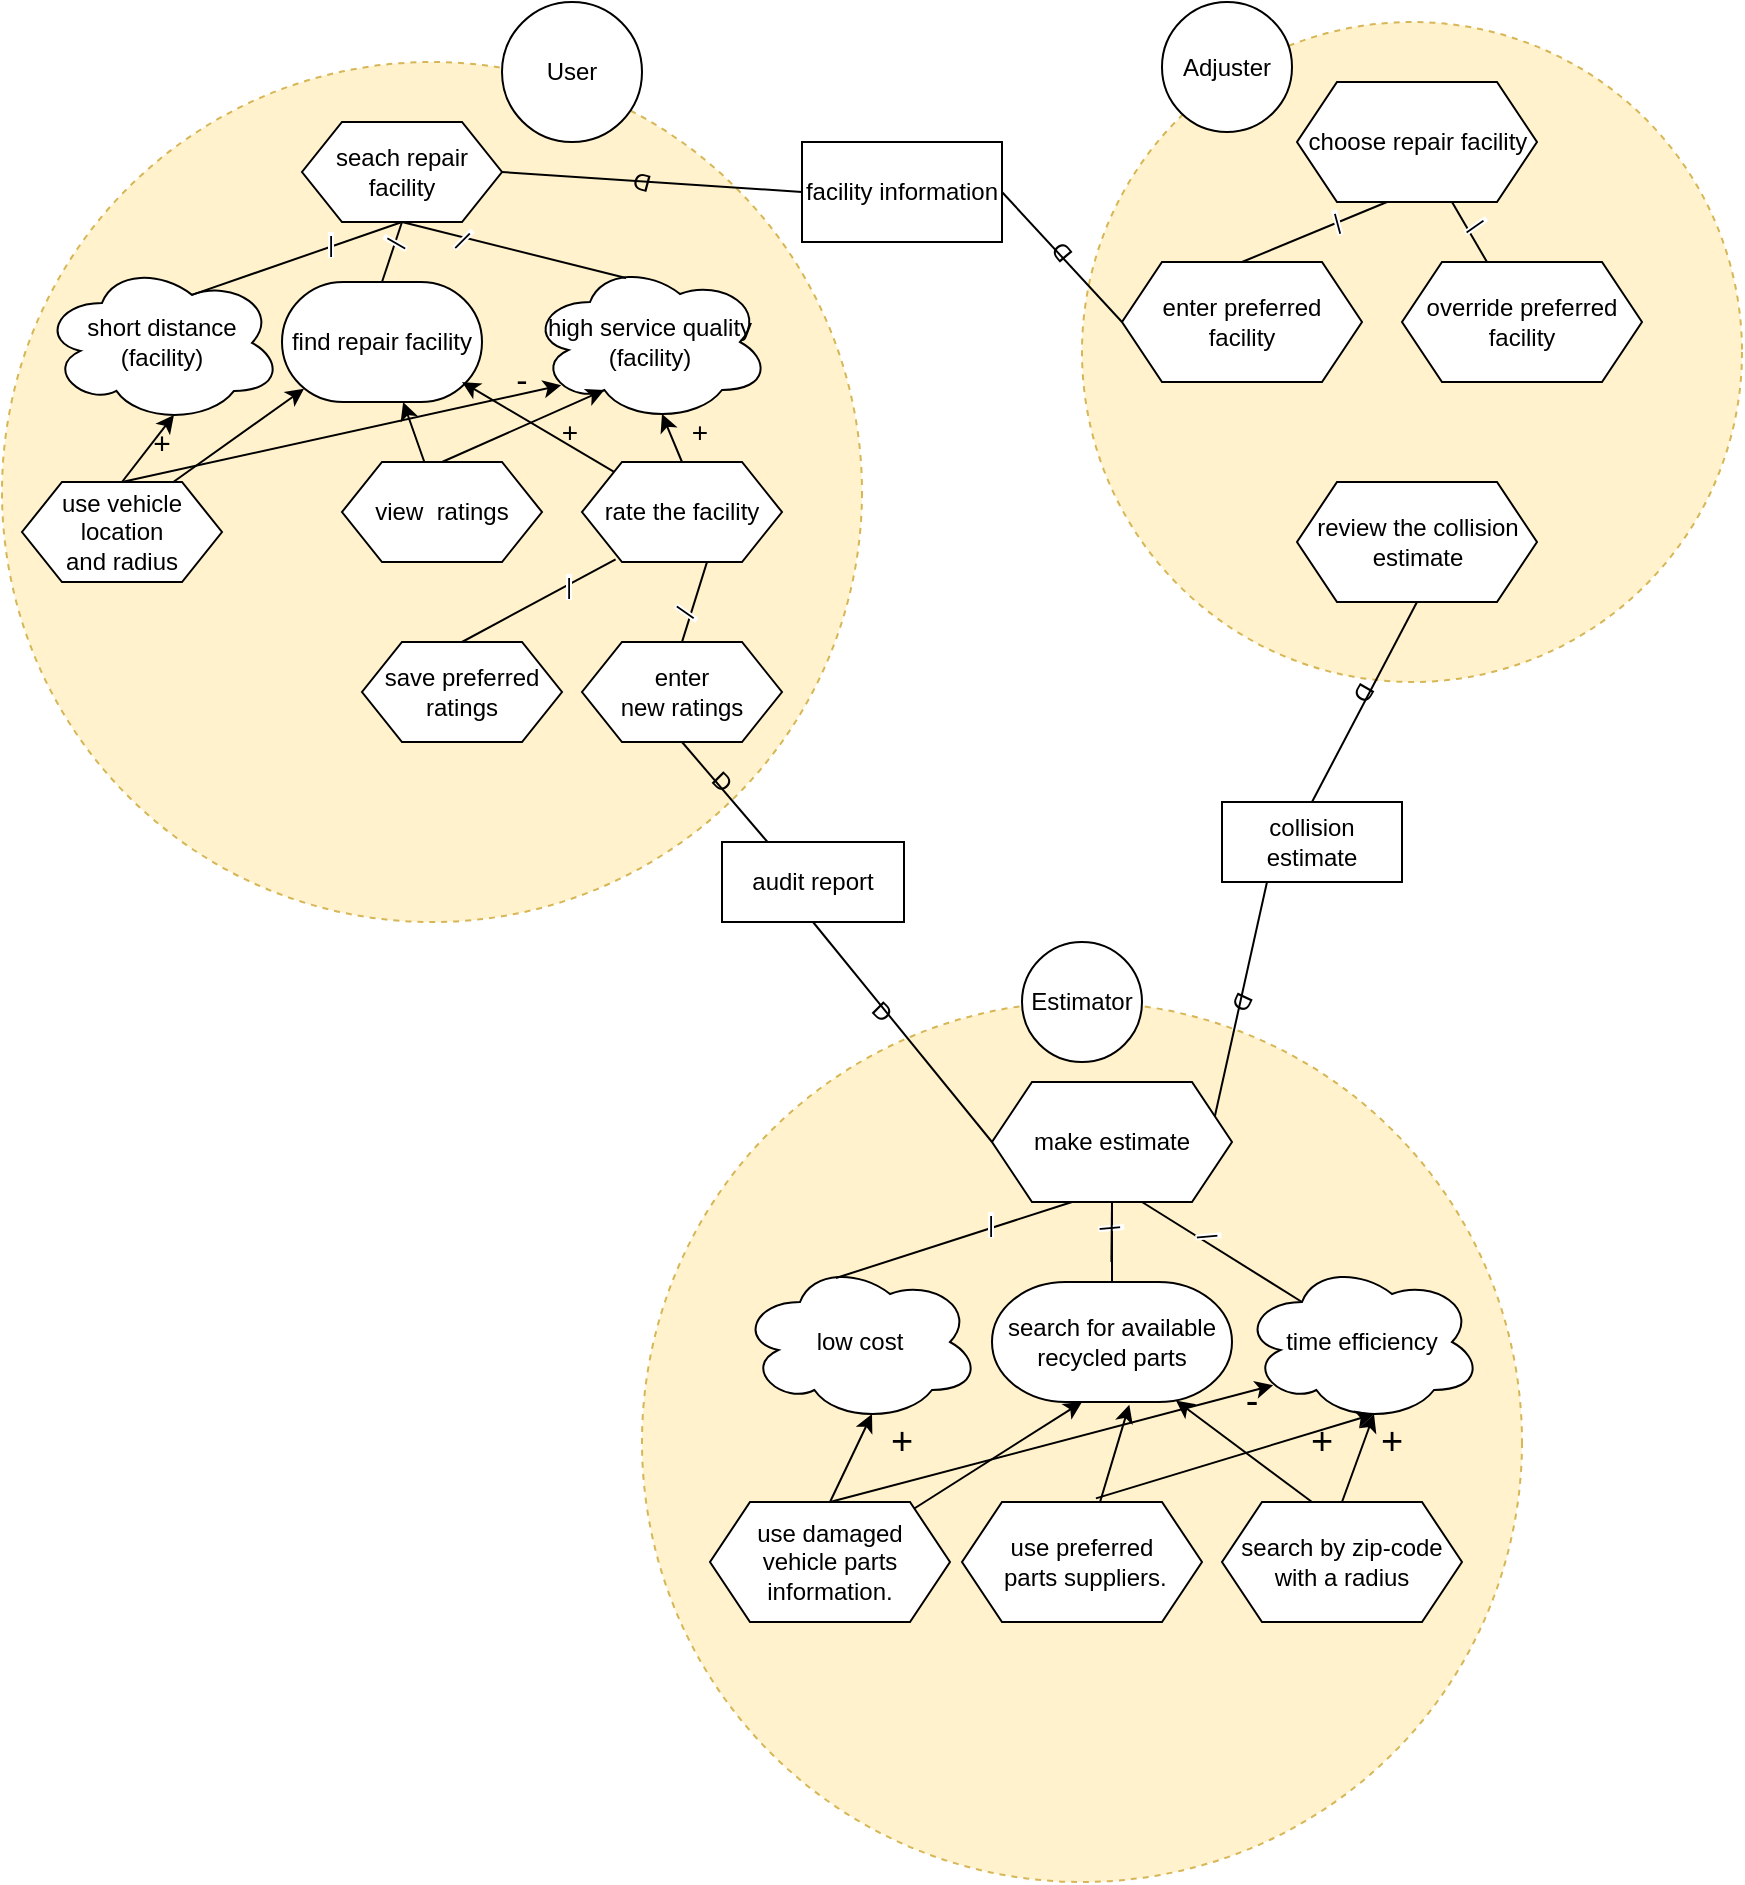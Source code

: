 <mxfile version="14.9.0" type="github">
  <diagram id="IhvzXxV9kzcYkz6aquXc" name="Page-1">
    <mxGraphModel dx="1239" dy="554" grid="1" gridSize="10" guides="1" tooltips="1" connect="1" arrows="1" fold="1" page="1" pageScale="1" pageWidth="827" pageHeight="1169" math="0" shadow="0">
      <root>
        <mxCell id="0" />
        <mxCell id="1" parent="0" />
        <mxCell id="wFUXC42sg9MpJZPcnBhS-96" value="" style="ellipse;whiteSpace=wrap;html=1;aspect=fixed;strokeWidth=1;perimeterSpacing=2;container=0;dashed=1;fillColor=#fff2cc;strokeColor=#d6b656;" vertex="1" parent="1">
          <mxGeometry x="540" y="80" width="330" height="330" as="geometry" />
        </mxCell>
        <mxCell id="wFUXC42sg9MpJZPcnBhS-76" value="" style="ellipse;whiteSpace=wrap;html=1;dashed=1;fontSize=17;strokeWidth=1;fillColor=#fff2cc;strokeColor=#d6b656;" vertex="1" parent="1">
          <mxGeometry x="320" y="570" width="440" height="440" as="geometry" />
        </mxCell>
        <mxCell id="wFUXC42sg9MpJZPcnBhS-45" value="" style="ellipse;whiteSpace=wrap;html=1;aspect=fixed;strokeWidth=1;perimeterSpacing=2;container=0;dashed=1;fillColor=#fff2cc;strokeColor=#d6b656;" vertex="1" parent="1">
          <mxGeometry y="100" width="430" height="430" as="geometry" />
        </mxCell>
        <mxCell id="wFUXC42sg9MpJZPcnBhS-20" value="D" style="text;html=1;strokeColor=none;fillColor=none;align=center;verticalAlign=middle;whiteSpace=wrap;rounded=0;rotation=45;" vertex="1" parent="1">
          <mxGeometry x="340" y="450" width="40" height="20" as="geometry" />
        </mxCell>
        <mxCell id="wFUXC42sg9MpJZPcnBhS-2" value="User" style="ellipse;whiteSpace=wrap;html=1;aspect=fixed;" vertex="1" parent="1">
          <mxGeometry x="250" y="70" width="70" height="70" as="geometry" />
        </mxCell>
        <mxCell id="wFUXC42sg9MpJZPcnBhS-4" value="Adjuster" style="ellipse;whiteSpace=wrap;html=1;aspect=fixed;" vertex="1" parent="1">
          <mxGeometry x="580" y="70" width="65" height="65" as="geometry" />
        </mxCell>
        <mxCell id="wFUXC42sg9MpJZPcnBhS-5" value="Estimator" style="ellipse;whiteSpace=wrap;html=1;aspect=fixed;" vertex="1" parent="1">
          <mxGeometry x="510" y="540" width="60" height="60" as="geometry" />
        </mxCell>
        <mxCell id="wFUXC42sg9MpJZPcnBhS-7" value="find repair facility" style="strokeWidth=1;html=1;shape=mxgraph.flowchart.terminator;whiteSpace=wrap;" vertex="1" parent="1">
          <mxGeometry x="140" y="210" width="100" height="60" as="geometry" />
        </mxCell>
        <mxCell id="wFUXC42sg9MpJZPcnBhS-9" value="short distance&lt;br&gt;(facility)" style="ellipse;shape=cloud;whiteSpace=wrap;html=1;strokeWidth=1;" vertex="1" parent="1">
          <mxGeometry x="20" y="200.45" width="120" height="80" as="geometry" />
        </mxCell>
        <mxCell id="wFUXC42sg9MpJZPcnBhS-10" value="&lt;span&gt;seach repair facility&lt;/span&gt;" style="shape=hexagon;perimeter=hexagonPerimeter2;whiteSpace=wrap;html=1;fixedSize=1;strokeWidth=1;" vertex="1" parent="1">
          <mxGeometry x="150" y="130" width="100" height="50" as="geometry" />
        </mxCell>
        <mxCell id="wFUXC42sg9MpJZPcnBhS-11" value="high service quality&lt;br&gt;(facility)" style="ellipse;shape=cloud;whiteSpace=wrap;html=1;strokeWidth=1;" vertex="1" parent="1">
          <mxGeometry x="264" y="200" width="120" height="80" as="geometry" />
        </mxCell>
        <mxCell id="wFUXC42sg9MpJZPcnBhS-12" value="view&amp;nbsp; ratings" style="shape=hexagon;perimeter=hexagonPerimeter2;whiteSpace=wrap;html=1;fixedSize=1;strokeWidth=1;" vertex="1" parent="1">
          <mxGeometry x="170" y="300" width="100" height="50" as="geometry" />
        </mxCell>
        <mxCell id="wFUXC42sg9MpJZPcnBhS-13" value="audit report" style="rounded=0;whiteSpace=wrap;html=1;strokeWidth=1;" vertex="1" parent="1">
          <mxGeometry x="360" y="490" width="91" height="40" as="geometry" />
        </mxCell>
        <mxCell id="wFUXC42sg9MpJZPcnBhS-14" value="collision estimate" style="rounded=0;whiteSpace=wrap;html=1;strokeWidth=1;" vertex="1" parent="1">
          <mxGeometry x="610" y="470" width="90" height="40" as="geometry" />
        </mxCell>
        <mxCell id="wFUXC42sg9MpJZPcnBhS-16" value="save preferred&lt;br&gt;ratings" style="shape=hexagon;perimeter=hexagonPerimeter2;whiteSpace=wrap;html=1;fixedSize=1;strokeWidth=1;" vertex="1" parent="1">
          <mxGeometry x="180" y="390" width="100" height="50" as="geometry" />
        </mxCell>
        <mxCell id="wFUXC42sg9MpJZPcnBhS-18" value="&lt;span style=&quot;text-align: left&quot;&gt;enter&lt;br&gt;new ratings&lt;/span&gt;" style="shape=hexagon;perimeter=hexagonPerimeter2;whiteSpace=wrap;html=1;fixedSize=1;strokeWidth=1;" vertex="1" parent="1">
          <mxGeometry x="290" y="390" width="100" height="50" as="geometry" />
        </mxCell>
        <mxCell id="wFUXC42sg9MpJZPcnBhS-19" value="" style="endArrow=none;html=1;entryX=0.25;entryY=0;entryDx=0;entryDy=0;exitX=0.5;exitY=1;exitDx=0;exitDy=0;" edge="1" parent="1" source="wFUXC42sg9MpJZPcnBhS-18" target="wFUXC42sg9MpJZPcnBhS-13">
          <mxGeometry width="50" height="50" relative="1" as="geometry">
            <mxPoint x="210" y="530" as="sourcePoint" />
            <mxPoint x="260" y="480" as="targetPoint" />
          </mxGeometry>
        </mxCell>
        <mxCell id="wFUXC42sg9MpJZPcnBhS-33" value="search for available recycled parts" style="strokeWidth=1;html=1;shape=mxgraph.flowchart.terminator;whiteSpace=wrap;" vertex="1" parent="1">
          <mxGeometry x="495" y="710" width="120" height="60" as="geometry" />
        </mxCell>
        <mxCell id="wFUXC42sg9MpJZPcnBhS-34" value="make estimate" style="shape=hexagon;perimeter=hexagonPerimeter2;whiteSpace=wrap;html=1;fixedSize=1;strokeWidth=1;" vertex="1" parent="1">
          <mxGeometry x="495" y="610" width="120" height="60" as="geometry" />
        </mxCell>
        <mxCell id="wFUXC42sg9MpJZPcnBhS-35" value="choose repair facility" style="shape=hexagon;perimeter=hexagonPerimeter2;whiteSpace=wrap;html=1;fixedSize=1;strokeWidth=1;" vertex="1" parent="1">
          <mxGeometry x="647.5" y="110" width="120" height="60" as="geometry" />
        </mxCell>
        <mxCell id="wFUXC42sg9MpJZPcnBhS-38" value="enter&amp;nbsp;preferred &lt;br&gt;facility" style="shape=hexagon;perimeter=hexagonPerimeter2;whiteSpace=wrap;html=1;fixedSize=1;strokeWidth=1;" vertex="1" parent="1">
          <mxGeometry x="560" y="200" width="120" height="60" as="geometry" />
        </mxCell>
        <mxCell id="wFUXC42sg9MpJZPcnBhS-39" value="override preferred facility" style="shape=hexagon;perimeter=hexagonPerimeter2;whiteSpace=wrap;html=1;fixedSize=1;strokeWidth=1;" vertex="1" parent="1">
          <mxGeometry x="700" y="200" width="120" height="60" as="geometry" />
        </mxCell>
        <mxCell id="wFUXC42sg9MpJZPcnBhS-41" value="facility information" style="rounded=0;whiteSpace=wrap;html=1;strokeWidth=1;" vertex="1" parent="1">
          <mxGeometry x="400" y="140" width="100" height="50" as="geometry" />
        </mxCell>
        <mxCell id="wFUXC42sg9MpJZPcnBhS-42" value="" style="endArrow=none;html=1;exitX=1;exitY=0.5;exitDx=0;exitDy=0;entryX=0;entryY=0.5;entryDx=0;entryDy=0;" edge="1" parent="1" source="wFUXC42sg9MpJZPcnBhS-10" target="wFUXC42sg9MpJZPcnBhS-41">
          <mxGeometry width="50" height="50" relative="1" as="geometry">
            <mxPoint x="490" y="330" as="sourcePoint" />
            <mxPoint x="540" y="280" as="targetPoint" />
          </mxGeometry>
        </mxCell>
        <mxCell id="wFUXC42sg9MpJZPcnBhS-43" value="" style="endArrow=none;html=1;exitX=1;exitY=0.5;exitDx=0;exitDy=0;entryX=0;entryY=0.5;entryDx=0;entryDy=0;" edge="1" parent="1" source="wFUXC42sg9MpJZPcnBhS-41" target="wFUXC42sg9MpJZPcnBhS-38">
          <mxGeometry width="50" height="50" relative="1" as="geometry">
            <mxPoint x="470" y="270" as="sourcePoint" />
            <mxPoint x="604.0" y="300" as="targetPoint" />
          </mxGeometry>
        </mxCell>
        <mxCell id="wFUXC42sg9MpJZPcnBhS-44" value="low cost" style="ellipse;shape=cloud;whiteSpace=wrap;html=1;strokeWidth=1;" vertex="1" parent="1">
          <mxGeometry x="369" y="700" width="120" height="80" as="geometry" />
        </mxCell>
        <mxCell id="wFUXC42sg9MpJZPcnBhS-47" value="" style="endArrow=none;html=1;exitX=0.5;exitY=0;exitDx=0;exitDy=0;exitPerimeter=0;entryX=0.5;entryY=1;entryDx=0;entryDy=0;" edge="1" parent="1" source="wFUXC42sg9MpJZPcnBhS-7" target="wFUXC42sg9MpJZPcnBhS-10">
          <mxGeometry width="50" height="50" relative="1" as="geometry">
            <mxPoint x="440" y="340" as="sourcePoint" />
            <mxPoint x="490" y="270" as="targetPoint" />
          </mxGeometry>
        </mxCell>
        <mxCell id="wFUXC42sg9MpJZPcnBhS-48" value="" style="endArrow=none;html=1;exitX=0.4;exitY=0.1;exitDx=0;exitDy=0;exitPerimeter=0;entryX=0.5;entryY=1;entryDx=0;entryDy=0;" edge="1" parent="1" source="wFUXC42sg9MpJZPcnBhS-11" target="wFUXC42sg9MpJZPcnBhS-10">
          <mxGeometry width="50" height="50" relative="1" as="geometry">
            <mxPoint x="200" y="220.0" as="sourcePoint" />
            <mxPoint x="210" y="190.0" as="targetPoint" />
          </mxGeometry>
        </mxCell>
        <mxCell id="wFUXC42sg9MpJZPcnBhS-49" value="" style="endArrow=none;html=1;exitX=0.625;exitY=0.2;exitDx=0;exitDy=0;exitPerimeter=0;" edge="1" parent="1" source="wFUXC42sg9MpJZPcnBhS-9">
          <mxGeometry width="50" height="50" relative="1" as="geometry">
            <mxPoint x="322.0" y="218" as="sourcePoint" />
            <mxPoint x="200" y="180" as="targetPoint" />
          </mxGeometry>
        </mxCell>
        <mxCell id="wFUXC42sg9MpJZPcnBhS-50" value="|" style="edgeLabel;html=1;align=center;verticalAlign=middle;resizable=0;points=[];" vertex="1" connectable="0" parent="wFUXC42sg9MpJZPcnBhS-49">
          <mxGeometry x="0.144" relative="1" as="geometry">
            <mxPoint x="9" y="-5" as="offset" />
          </mxGeometry>
        </mxCell>
        <mxCell id="wFUXC42sg9MpJZPcnBhS-53" value="|" style="edgeLabel;html=1;align=center;verticalAlign=middle;resizable=0;points=[];rotation=-60;" vertex="1" connectable="0" parent="1">
          <mxGeometry x="169.999" y="204.996" as="geometry">
            <mxPoint x="24.749" y="14.849" as="offset" />
          </mxGeometry>
        </mxCell>
        <mxCell id="wFUXC42sg9MpJZPcnBhS-54" value="|" style="edgeLabel;html=1;align=center;verticalAlign=middle;resizable=0;points=[];rotation=45;" vertex="1" connectable="0" parent="1">
          <mxGeometry x="169.658" y="200.446" as="geometry">
            <mxPoint x="33.941" y="-52.326" as="offset" />
          </mxGeometry>
        </mxCell>
        <mxCell id="wFUXC42sg9MpJZPcnBhS-55" value="" style="endArrow=classic;html=1;exitX=0.5;exitY=0;exitDx=0;exitDy=0;entryX=0.31;entryY=0.8;entryDx=0;entryDy=0;entryPerimeter=0;" edge="1" parent="1" source="wFUXC42sg9MpJZPcnBhS-12" target="wFUXC42sg9MpJZPcnBhS-11">
          <mxGeometry width="50" height="50" relative="1" as="geometry">
            <mxPoint x="120" y="280" as="sourcePoint" />
            <mxPoint x="170" y="230" as="targetPoint" />
          </mxGeometry>
        </mxCell>
        <mxCell id="wFUXC42sg9MpJZPcnBhS-56" value="&lt;div&gt;use vehicle location&lt;/div&gt;&lt;div&gt;and radius&lt;/div&gt;" style="shape=hexagon;perimeter=hexagonPerimeter2;whiteSpace=wrap;html=1;fixedSize=1;strokeWidth=1;" vertex="1" parent="1">
          <mxGeometry x="10" y="310" width="100" height="50" as="geometry" />
        </mxCell>
        <mxCell id="wFUXC42sg9MpJZPcnBhS-57" value="" style="endArrow=classic;html=1;exitX=0.5;exitY=0;exitDx=0;exitDy=0;entryX=0.55;entryY=0.95;entryDx=0;entryDy=0;entryPerimeter=0;" edge="1" parent="1" source="wFUXC42sg9MpJZPcnBhS-56" target="wFUXC42sg9MpJZPcnBhS-9">
          <mxGeometry width="50" height="50" relative="1" as="geometry">
            <mxPoint x="250.0" y="345" as="sourcePoint" />
            <mxPoint x="311" y="280" as="targetPoint" />
          </mxGeometry>
        </mxCell>
        <mxCell id="wFUXC42sg9MpJZPcnBhS-58" value="" style="endArrow=none;html=1;exitX=0.5;exitY=0;exitDx=0;exitDy=0;entryX=0.168;entryY=0.973;entryDx=0;entryDy=0;entryPerimeter=0;" edge="1" parent="1" source="wFUXC42sg9MpJZPcnBhS-16" target="wFUXC42sg9MpJZPcnBhS-65">
          <mxGeometry width="50" height="50" relative="1" as="geometry">
            <mxPoint x="112.5" y="376.0" as="sourcePoint" />
            <mxPoint x="350" y="350" as="targetPoint" />
          </mxGeometry>
        </mxCell>
        <mxCell id="wFUXC42sg9MpJZPcnBhS-59" value="|" style="edgeLabel;html=1;align=center;verticalAlign=middle;resizable=0;points=[];" vertex="1" connectable="0" parent="wFUXC42sg9MpJZPcnBhS-58">
          <mxGeometry x="0.144" relative="1" as="geometry">
            <mxPoint x="9" y="-5" as="offset" />
          </mxGeometry>
        </mxCell>
        <mxCell id="wFUXC42sg9MpJZPcnBhS-60" value="" style="endArrow=none;html=1;exitX=0.5;exitY=0;exitDx=0;exitDy=0;entryX=0.625;entryY=1;entryDx=0;entryDy=0;" edge="1" parent="1" source="wFUXC42sg9MpJZPcnBhS-18" target="wFUXC42sg9MpJZPcnBhS-65">
          <mxGeometry width="50" height="50" relative="1" as="geometry">
            <mxPoint x="129.66" y="400" as="sourcePoint" />
            <mxPoint x="208.2" y="372.55" as="targetPoint" />
          </mxGeometry>
        </mxCell>
        <mxCell id="wFUXC42sg9MpJZPcnBhS-61" value="|" style="edgeLabel;html=1;align=center;verticalAlign=middle;resizable=0;points=[];rotation=125;" vertex="1" connectable="0" parent="wFUXC42sg9MpJZPcnBhS-60">
          <mxGeometry x="0.144" relative="1" as="geometry">
            <mxPoint x="-4" y="8" as="offset" />
          </mxGeometry>
        </mxCell>
        <mxCell id="wFUXC42sg9MpJZPcnBhS-65" value="&lt;span style=&quot;text-align: left&quot;&gt;rate the facility&lt;/span&gt;" style="shape=hexagon;perimeter=hexagonPerimeter2;whiteSpace=wrap;html=1;fixedSize=1;strokeWidth=1;" vertex="1" parent="1">
          <mxGeometry x="290" y="300" width="100" height="50" as="geometry" />
        </mxCell>
        <mxCell id="wFUXC42sg9MpJZPcnBhS-68" value="" style="endArrow=classic;html=1;exitX=0.5;exitY=0;exitDx=0;exitDy=0;entryX=0.55;entryY=0.95;entryDx=0;entryDy=0;entryPerimeter=0;" edge="1" parent="1" source="wFUXC42sg9MpJZPcnBhS-65" target="wFUXC42sg9MpJZPcnBhS-11">
          <mxGeometry width="50" height="50" relative="1" as="geometry">
            <mxPoint x="230.0" y="310" as="sourcePoint" />
            <mxPoint x="311.2" y="274.0" as="targetPoint" />
          </mxGeometry>
        </mxCell>
        <mxCell id="wFUXC42sg9MpJZPcnBhS-69" value="+" style="text;html=1;strokeColor=none;fillColor=none;align=center;verticalAlign=middle;whiteSpace=wrap;rounded=0;dashed=1;fontSize=14;" vertex="1" parent="1">
          <mxGeometry x="264" y="275" width="40" height="20" as="geometry" />
        </mxCell>
        <mxCell id="wFUXC42sg9MpJZPcnBhS-70" value="+" style="text;html=1;strokeColor=none;fillColor=none;align=center;verticalAlign=middle;whiteSpace=wrap;rounded=0;dashed=1;fontSize=15;" vertex="1" parent="1">
          <mxGeometry x="60" y="280" width="40" height="20" as="geometry" />
        </mxCell>
        <mxCell id="wFUXC42sg9MpJZPcnBhS-72" value="+" style="text;html=1;strokeColor=none;fillColor=none;align=center;verticalAlign=middle;whiteSpace=wrap;rounded=0;dashed=1;fontSize=14;" vertex="1" parent="1">
          <mxGeometry x="329" y="275" width="40" height="20" as="geometry" />
        </mxCell>
        <mxCell id="wFUXC42sg9MpJZPcnBhS-73" value="" style="endArrow=classic;html=1;exitX=0.5;exitY=0;exitDx=0;exitDy=0;entryX=0.13;entryY=0.77;entryDx=0;entryDy=0;entryPerimeter=0;" edge="1" parent="1" source="wFUXC42sg9MpJZPcnBhS-56" target="wFUXC42sg9MpJZPcnBhS-11">
          <mxGeometry width="50" height="50" relative="1" as="geometry">
            <mxPoint x="70" y="320" as="sourcePoint" />
            <mxPoint x="86" y="286" as="targetPoint" />
          </mxGeometry>
        </mxCell>
        <mxCell id="wFUXC42sg9MpJZPcnBhS-74" value="-" style="text;html=1;strokeColor=none;fillColor=none;align=center;verticalAlign=middle;whiteSpace=wrap;rounded=0;dashed=1;fontSize=17;" vertex="1" parent="1">
          <mxGeometry x="240" y="250" width="40" height="20" as="geometry" />
        </mxCell>
        <mxCell id="wFUXC42sg9MpJZPcnBhS-77" value="time efficiency" style="ellipse;shape=cloud;whiteSpace=wrap;html=1;strokeWidth=1;" vertex="1" parent="1">
          <mxGeometry x="620" y="700" width="120" height="80" as="geometry" />
        </mxCell>
        <mxCell id="wFUXC42sg9MpJZPcnBhS-78" value="search by zip-code with a radius" style="shape=hexagon;perimeter=hexagonPerimeter2;whiteSpace=wrap;html=1;fixedSize=1;strokeWidth=1;" vertex="1" parent="1">
          <mxGeometry x="610" y="820" width="120" height="60" as="geometry" />
        </mxCell>
        <mxCell id="wFUXC42sg9MpJZPcnBhS-79" value="" style="endArrow=none;html=1;entryX=0;entryY=0.5;entryDx=0;entryDy=0;exitX=0.5;exitY=1;exitDx=0;exitDy=0;" edge="1" parent="1" source="wFUXC42sg9MpJZPcnBhS-13" target="wFUXC42sg9MpJZPcnBhS-34">
          <mxGeometry width="50" height="50" relative="1" as="geometry">
            <mxPoint x="420" y="560" as="sourcePoint" />
            <mxPoint x="379" y="500" as="targetPoint" />
          </mxGeometry>
        </mxCell>
        <mxCell id="wFUXC42sg9MpJZPcnBhS-80" value="D" style="text;html=1;strokeColor=none;fillColor=none;align=center;verticalAlign=middle;whiteSpace=wrap;rounded=0;rotation=45;" vertex="1" parent="1">
          <mxGeometry x="420" y="565" width="40" height="20" as="geometry" />
        </mxCell>
        <mxCell id="wFUXC42sg9MpJZPcnBhS-85" value="" style="endArrow=none;html=1;exitX=0.4;exitY=0.1;exitDx=0;exitDy=0;exitPerimeter=0;" edge="1" parent="1" source="wFUXC42sg9MpJZPcnBhS-44">
          <mxGeometry width="50" height="50" relative="1" as="geometry">
            <mxPoint x="420" y="710" as="sourcePoint" />
            <mxPoint x="535" y="670" as="targetPoint" />
          </mxGeometry>
        </mxCell>
        <mxCell id="wFUXC42sg9MpJZPcnBhS-86" value="|" style="edgeLabel;html=1;align=center;verticalAlign=middle;resizable=0;points=[];" vertex="1" connectable="0" parent="wFUXC42sg9MpJZPcnBhS-85">
          <mxGeometry x="0.144" relative="1" as="geometry">
            <mxPoint x="9" y="-5" as="offset" />
          </mxGeometry>
        </mxCell>
        <mxCell id="wFUXC42sg9MpJZPcnBhS-88" value="" style="endArrow=none;html=1;exitX=0.5;exitY=0;exitDx=0;exitDy=0;" edge="1" parent="1" source="wFUXC42sg9MpJZPcnBhS-33" target="wFUXC42sg9MpJZPcnBhS-34">
          <mxGeometry width="50" height="50" relative="1" as="geometry">
            <mxPoint x="427" y="718" as="sourcePoint" />
            <mxPoint x="545" y="680" as="targetPoint" />
          </mxGeometry>
        </mxCell>
        <mxCell id="wFUXC42sg9MpJZPcnBhS-89" value="|" style="edgeLabel;html=1;align=center;verticalAlign=middle;resizable=0;points=[];rotation=85;" vertex="1" connectable="0" parent="wFUXC42sg9MpJZPcnBhS-88">
          <mxGeometry x="0.144" relative="1" as="geometry">
            <mxPoint y="-5" as="offset" />
          </mxGeometry>
        </mxCell>
        <mxCell id="wFUXC42sg9MpJZPcnBhS-90" value="" style="endArrow=none;html=1;exitX=0.5;exitY=0;exitDx=0;exitDy=0;" edge="1" parent="1">
          <mxGeometry width="50" height="50" relative="1" as="geometry">
            <mxPoint x="554.71" y="700" as="sourcePoint" />
            <mxPoint x="555" y="670" as="targetPoint" />
          </mxGeometry>
        </mxCell>
        <mxCell id="wFUXC42sg9MpJZPcnBhS-92" value="" style="endArrow=none;html=1;exitX=0.25;exitY=0.25;exitDx=0;exitDy=0;exitPerimeter=0;entryX=0.625;entryY=1;entryDx=0;entryDy=0;" edge="1" parent="1" source="wFUXC42sg9MpJZPcnBhS-77" target="wFUXC42sg9MpJZPcnBhS-34">
          <mxGeometry width="50" height="50" relative="1" as="geometry">
            <mxPoint x="565" y="720" as="sourcePoint" />
            <mxPoint x="565" y="680" as="targetPoint" />
          </mxGeometry>
        </mxCell>
        <mxCell id="wFUXC42sg9MpJZPcnBhS-93" value="|" style="edgeLabel;html=1;align=center;verticalAlign=middle;resizable=0;points=[];rotation=85;" vertex="1" connectable="0" parent="wFUXC42sg9MpJZPcnBhS-92">
          <mxGeometry x="0.144" relative="1" as="geometry">
            <mxPoint y="-5" as="offset" />
          </mxGeometry>
        </mxCell>
        <mxCell id="wFUXC42sg9MpJZPcnBhS-94" value="&lt;div&gt;use&amp;nbsp;&lt;span&gt;preferred&lt;/span&gt;&lt;/div&gt;&lt;div&gt;&lt;span&gt;&amp;nbsp;parts suppliers.&lt;/span&gt;&lt;/div&gt;" style="shape=hexagon;perimeter=hexagonPerimeter2;whiteSpace=wrap;html=1;fixedSize=1;strokeWidth=1;" vertex="1" parent="1">
          <mxGeometry x="480" y="820" width="120" height="60" as="geometry" />
        </mxCell>
        <mxCell id="wFUXC42sg9MpJZPcnBhS-95" value="&lt;div&gt;use damaged&lt;/div&gt;&lt;div&gt;vehicle parts information.&lt;/div&gt;" style="shape=hexagon;perimeter=hexagonPerimeter2;whiteSpace=wrap;html=1;fixedSize=1;strokeWidth=1;" vertex="1" parent="1">
          <mxGeometry x="354" y="820" width="120" height="60" as="geometry" />
        </mxCell>
        <mxCell id="wFUXC42sg9MpJZPcnBhS-97" value="" style="endArrow=none;html=1;entryX=1;entryY=0.25;entryDx=0;entryDy=0;exitX=0.25;exitY=1;exitDx=0;exitDy=0;" edge="1" parent="1" source="wFUXC42sg9MpJZPcnBhS-14" target="wFUXC42sg9MpJZPcnBhS-34">
          <mxGeometry width="50" height="50" relative="1" as="geometry">
            <mxPoint x="415.5" y="540" as="sourcePoint" />
            <mxPoint x="505" y="650" as="targetPoint" />
          </mxGeometry>
        </mxCell>
        <mxCell id="wFUXC42sg9MpJZPcnBhS-98" value="review the collision estimate" style="shape=hexagon;perimeter=hexagonPerimeter2;whiteSpace=wrap;html=1;fixedSize=1;strokeWidth=1;" vertex="1" parent="1">
          <mxGeometry x="647.5" y="310" width="120" height="60" as="geometry" />
        </mxCell>
        <mxCell id="wFUXC42sg9MpJZPcnBhS-99" value="D" style="text;html=1;strokeColor=none;fillColor=none;align=center;verticalAlign=middle;whiteSpace=wrap;rounded=0;rotation=-165;" vertex="1" parent="1">
          <mxGeometry x="300" y="150" width="40" height="20" as="geometry" />
        </mxCell>
        <mxCell id="wFUXC42sg9MpJZPcnBhS-100" value="D" style="text;html=1;strokeColor=none;fillColor=none;align=center;verticalAlign=middle;whiteSpace=wrap;rounded=0;rotation=-130;" vertex="1" parent="1">
          <mxGeometry x="510" y="185" width="40" height="20" as="geometry" />
        </mxCell>
        <mxCell id="wFUXC42sg9MpJZPcnBhS-101" value="" style="endArrow=none;html=1;exitX=0.5;exitY=0;exitDx=0;exitDy=0;entryX=0.375;entryY=1;entryDx=0;entryDy=0;" edge="1" parent="1" source="wFUXC42sg9MpJZPcnBhS-38" target="wFUXC42sg9MpJZPcnBhS-35">
          <mxGeometry width="50" height="50" relative="1" as="geometry">
            <mxPoint x="322" y="218" as="sourcePoint" />
            <mxPoint x="210" y="190" as="targetPoint" />
          </mxGeometry>
        </mxCell>
        <mxCell id="wFUXC42sg9MpJZPcnBhS-102" value="" style="endArrow=none;html=1;" edge="1" parent="1" source="wFUXC42sg9MpJZPcnBhS-39" target="wFUXC42sg9MpJZPcnBhS-35">
          <mxGeometry width="50" height="50" relative="1" as="geometry">
            <mxPoint x="660" y="200" as="sourcePoint" />
            <mxPoint x="775" y="164" as="targetPoint" />
          </mxGeometry>
        </mxCell>
        <mxCell id="wFUXC42sg9MpJZPcnBhS-103" value="|" style="edgeLabel;html=1;align=center;verticalAlign=middle;resizable=0;points=[];rotation=-15;" vertex="1" connectable="0" parent="wFUXC42sg9MpJZPcnBhS-102">
          <mxGeometry x="0.144" relative="1" as="geometry">
            <mxPoint x="-66" y="-3" as="offset" />
          </mxGeometry>
        </mxCell>
        <mxCell id="wFUXC42sg9MpJZPcnBhS-106" value="|" style="edgeLabel;html=1;align=center;verticalAlign=middle;resizable=0;points=[];rotation=55;" vertex="1" connectable="0" parent="1">
          <mxGeometry x="739.874" y="189.919" as="geometry">
            <mxPoint x="-9.093" y="-2.705" as="offset" />
          </mxGeometry>
        </mxCell>
        <mxCell id="wFUXC42sg9MpJZPcnBhS-107" value="D" style="text;html=1;strokeColor=none;fillColor=none;align=center;verticalAlign=middle;whiteSpace=wrap;rounded=0;rotation=115;" vertex="1" parent="1">
          <mxGeometry x="600" y="560" width="40" height="20" as="geometry" />
        </mxCell>
        <mxCell id="wFUXC42sg9MpJZPcnBhS-108" value="" style="endArrow=none;html=1;entryX=0.5;entryY=0;entryDx=0;entryDy=0;exitX=0.5;exitY=1;exitDx=0;exitDy=0;" edge="1" parent="1" source="wFUXC42sg9MpJZPcnBhS-98" target="wFUXC42sg9MpJZPcnBhS-14">
          <mxGeometry width="50" height="50" relative="1" as="geometry">
            <mxPoint x="350" y="450.0" as="sourcePoint" />
            <mxPoint x="392.75" y="500" as="targetPoint" />
          </mxGeometry>
        </mxCell>
        <mxCell id="wFUXC42sg9MpJZPcnBhS-109" value="D" style="text;html=1;strokeColor=none;fillColor=none;align=center;verticalAlign=middle;whiteSpace=wrap;rounded=0;rotation=-240;" vertex="1" parent="1">
          <mxGeometry x="647.5" y="405" width="67" height="20" as="geometry" />
        </mxCell>
        <mxCell id="wFUXC42sg9MpJZPcnBhS-117" value="" style="endArrow=classic;html=1;fontSize=17;entryX=0.767;entryY=0.989;entryDx=0;entryDy=0;entryPerimeter=0;exitX=0.375;exitY=0;exitDx=0;exitDy=0;" edge="1" parent="1" source="wFUXC42sg9MpJZPcnBhS-78" target="wFUXC42sg9MpJZPcnBhS-33">
          <mxGeometry width="50" height="50" relative="1" as="geometry">
            <mxPoint x="660" y="830" as="sourcePoint" />
            <mxPoint x="750" y="800" as="targetPoint" />
          </mxGeometry>
        </mxCell>
        <mxCell id="wFUXC42sg9MpJZPcnBhS-118" value="" style="endArrow=classic;html=1;fontSize=17;entryX=0.572;entryY=1.022;entryDx=0;entryDy=0;entryPerimeter=0;" edge="1" parent="1" source="wFUXC42sg9MpJZPcnBhS-94" target="wFUXC42sg9MpJZPcnBhS-33">
          <mxGeometry width="50" height="50" relative="1" as="geometry">
            <mxPoint x="665" y="830" as="sourcePoint" />
            <mxPoint x="597.04" y="779.34" as="targetPoint" />
          </mxGeometry>
        </mxCell>
        <mxCell id="wFUXC42sg9MpJZPcnBhS-120" value="" style="endArrow=classic;html=1;fontSize=17;entryX=0.375;entryY=1;entryDx=0;entryDy=0;" edge="1" parent="1" source="wFUXC42sg9MpJZPcnBhS-95" target="wFUXC42sg9MpJZPcnBhS-33">
          <mxGeometry width="50" height="50" relative="1" as="geometry">
            <mxPoint x="559.014" y="830" as="sourcePoint" />
            <mxPoint x="573.64" y="781.32" as="targetPoint" />
          </mxGeometry>
        </mxCell>
        <mxCell id="wFUXC42sg9MpJZPcnBhS-122" value="" style="endArrow=classic;html=1;entryX=0.55;entryY=0.95;entryDx=0;entryDy=0;entryPerimeter=0;rounded=1;" edge="1" parent="1" target="wFUXC42sg9MpJZPcnBhS-77">
          <mxGeometry width="50" height="50" relative="1" as="geometry">
            <mxPoint x="670" y="820" as="sourcePoint" />
            <mxPoint x="749.6" y="860" as="targetPoint" />
          </mxGeometry>
        </mxCell>
        <mxCell id="wFUXC42sg9MpJZPcnBhS-124" value="+" style="text;html=1;strokeColor=none;fillColor=none;align=center;verticalAlign=middle;whiteSpace=wrap;rounded=0;dashed=1;fontSize=19;" vertex="1" parent="1">
          <mxGeometry x="674.5" y="780" width="40" height="20" as="geometry" />
        </mxCell>
        <mxCell id="wFUXC42sg9MpJZPcnBhS-128" value="" style="endArrow=classic;html=1;entryX=0.55;entryY=0.95;entryDx=0;entryDy=0;entryPerimeter=0;rounded=1;exitX=0.558;exitY=-0.03;exitDx=0;exitDy=0;exitPerimeter=0;" edge="1" parent="1" source="wFUXC42sg9MpJZPcnBhS-94" target="wFUXC42sg9MpJZPcnBhS-77">
          <mxGeometry width="50" height="50" relative="1" as="geometry">
            <mxPoint x="584" y="820" as="sourcePoint" />
            <mxPoint x="600" y="776" as="targetPoint" />
          </mxGeometry>
        </mxCell>
        <mxCell id="wFUXC42sg9MpJZPcnBhS-129" value="+" style="text;html=1;strokeColor=none;fillColor=none;align=center;verticalAlign=middle;whiteSpace=wrap;rounded=0;dashed=1;fontSize=19;" vertex="1" parent="1">
          <mxGeometry x="640" y="780" width="40" height="20" as="geometry" />
        </mxCell>
        <mxCell id="wFUXC42sg9MpJZPcnBhS-130" value="" style="endArrow=classic;html=1;rounded=1;exitX=0.5;exitY=0;exitDx=0;exitDy=0;entryX=0.55;entryY=0.95;entryDx=0;entryDy=0;entryPerimeter=0;" edge="1" parent="1" source="wFUXC42sg9MpJZPcnBhS-95" target="wFUXC42sg9MpJZPcnBhS-44">
          <mxGeometry width="50" height="50" relative="1" as="geometry">
            <mxPoint x="400.96" y="820" as="sourcePoint" />
            <mxPoint x="540" y="777.8" as="targetPoint" />
          </mxGeometry>
        </mxCell>
        <mxCell id="wFUXC42sg9MpJZPcnBhS-132" value="+" style="text;html=1;strokeColor=none;fillColor=none;align=center;verticalAlign=middle;whiteSpace=wrap;rounded=0;dashed=1;fontSize=19;" vertex="1" parent="1">
          <mxGeometry x="430" y="780" width="40" height="20" as="geometry" />
        </mxCell>
        <mxCell id="wFUXC42sg9MpJZPcnBhS-133" value="" style="endArrow=classic;html=1;entryX=0.13;entryY=0.77;entryDx=0;entryDy=0;entryPerimeter=0;rounded=1;exitX=0.5;exitY=0;exitDx=0;exitDy=0;" edge="1" parent="1" source="wFUXC42sg9MpJZPcnBhS-95" target="wFUXC42sg9MpJZPcnBhS-77">
          <mxGeometry width="50" height="50" relative="1" as="geometry">
            <mxPoint x="556.96" y="828.2" as="sourcePoint" />
            <mxPoint x="696" y="786.0" as="targetPoint" />
          </mxGeometry>
        </mxCell>
        <mxCell id="wFUXC42sg9MpJZPcnBhS-134" value="-" style="text;html=1;strokeColor=none;fillColor=none;align=center;verticalAlign=middle;whiteSpace=wrap;rounded=0;dashed=1;fontSize=19;" vertex="1" parent="1">
          <mxGeometry x="605" y="760" width="40" height="20" as="geometry" />
        </mxCell>
        <mxCell id="wFUXC42sg9MpJZPcnBhS-135" value="" style="endArrow=classic;html=1;exitX=0.753;exitY=0.005;exitDx=0;exitDy=0;exitPerimeter=0;entryX=0.11;entryY=0.89;entryDx=0;entryDy=0;entryPerimeter=0;" edge="1" parent="1" source="wFUXC42sg9MpJZPcnBhS-56" target="wFUXC42sg9MpJZPcnBhS-7">
          <mxGeometry width="50" height="50" relative="1" as="geometry">
            <mxPoint x="70" y="320" as="sourcePoint" />
            <mxPoint x="289.6" y="271.6" as="targetPoint" />
          </mxGeometry>
        </mxCell>
        <mxCell id="wFUXC42sg9MpJZPcnBhS-137" value="" style="endArrow=classic;html=1;" edge="1" parent="1" source="wFUXC42sg9MpJZPcnBhS-12" target="wFUXC42sg9MpJZPcnBhS-7">
          <mxGeometry width="50" height="50" relative="1" as="geometry">
            <mxPoint x="95.3" y="320.25" as="sourcePoint" />
            <mxPoint x="161" y="273.4" as="targetPoint" />
          </mxGeometry>
        </mxCell>
        <mxCell id="wFUXC42sg9MpJZPcnBhS-138" value="" style="endArrow=classic;html=1;" edge="1" parent="1" source="wFUXC42sg9MpJZPcnBhS-65">
          <mxGeometry width="50" height="50" relative="1" as="geometry">
            <mxPoint x="221.176" y="310" as="sourcePoint" />
            <mxPoint x="230" y="260" as="targetPoint" />
          </mxGeometry>
        </mxCell>
      </root>
    </mxGraphModel>
  </diagram>
</mxfile>
